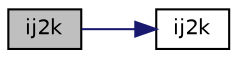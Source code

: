 digraph "ij2k"
{
  edge [fontname="Helvetica",fontsize="10",labelfontname="Helvetica",labelfontsize="10"];
  node [fontname="Helvetica",fontsize="10",shape=record];
  rankdir="LR";
  Node661 [label="ij2k",height=0.2,width=0.4,color="black", fillcolor="grey75", style="filled", fontcolor="black"];
  Node661 -> Node662 [color="midnightblue",fontsize="10",style="solid",fontname="Helvetica"];
  Node662 [label="ij2k",height=0.2,width=0.4,color="black", fillcolor="white", style="filled",URL="$df/dbf/sajeeb_8_c.html#a68a0fe85ad4b80a9220cb33f9c4c0042"];
}
